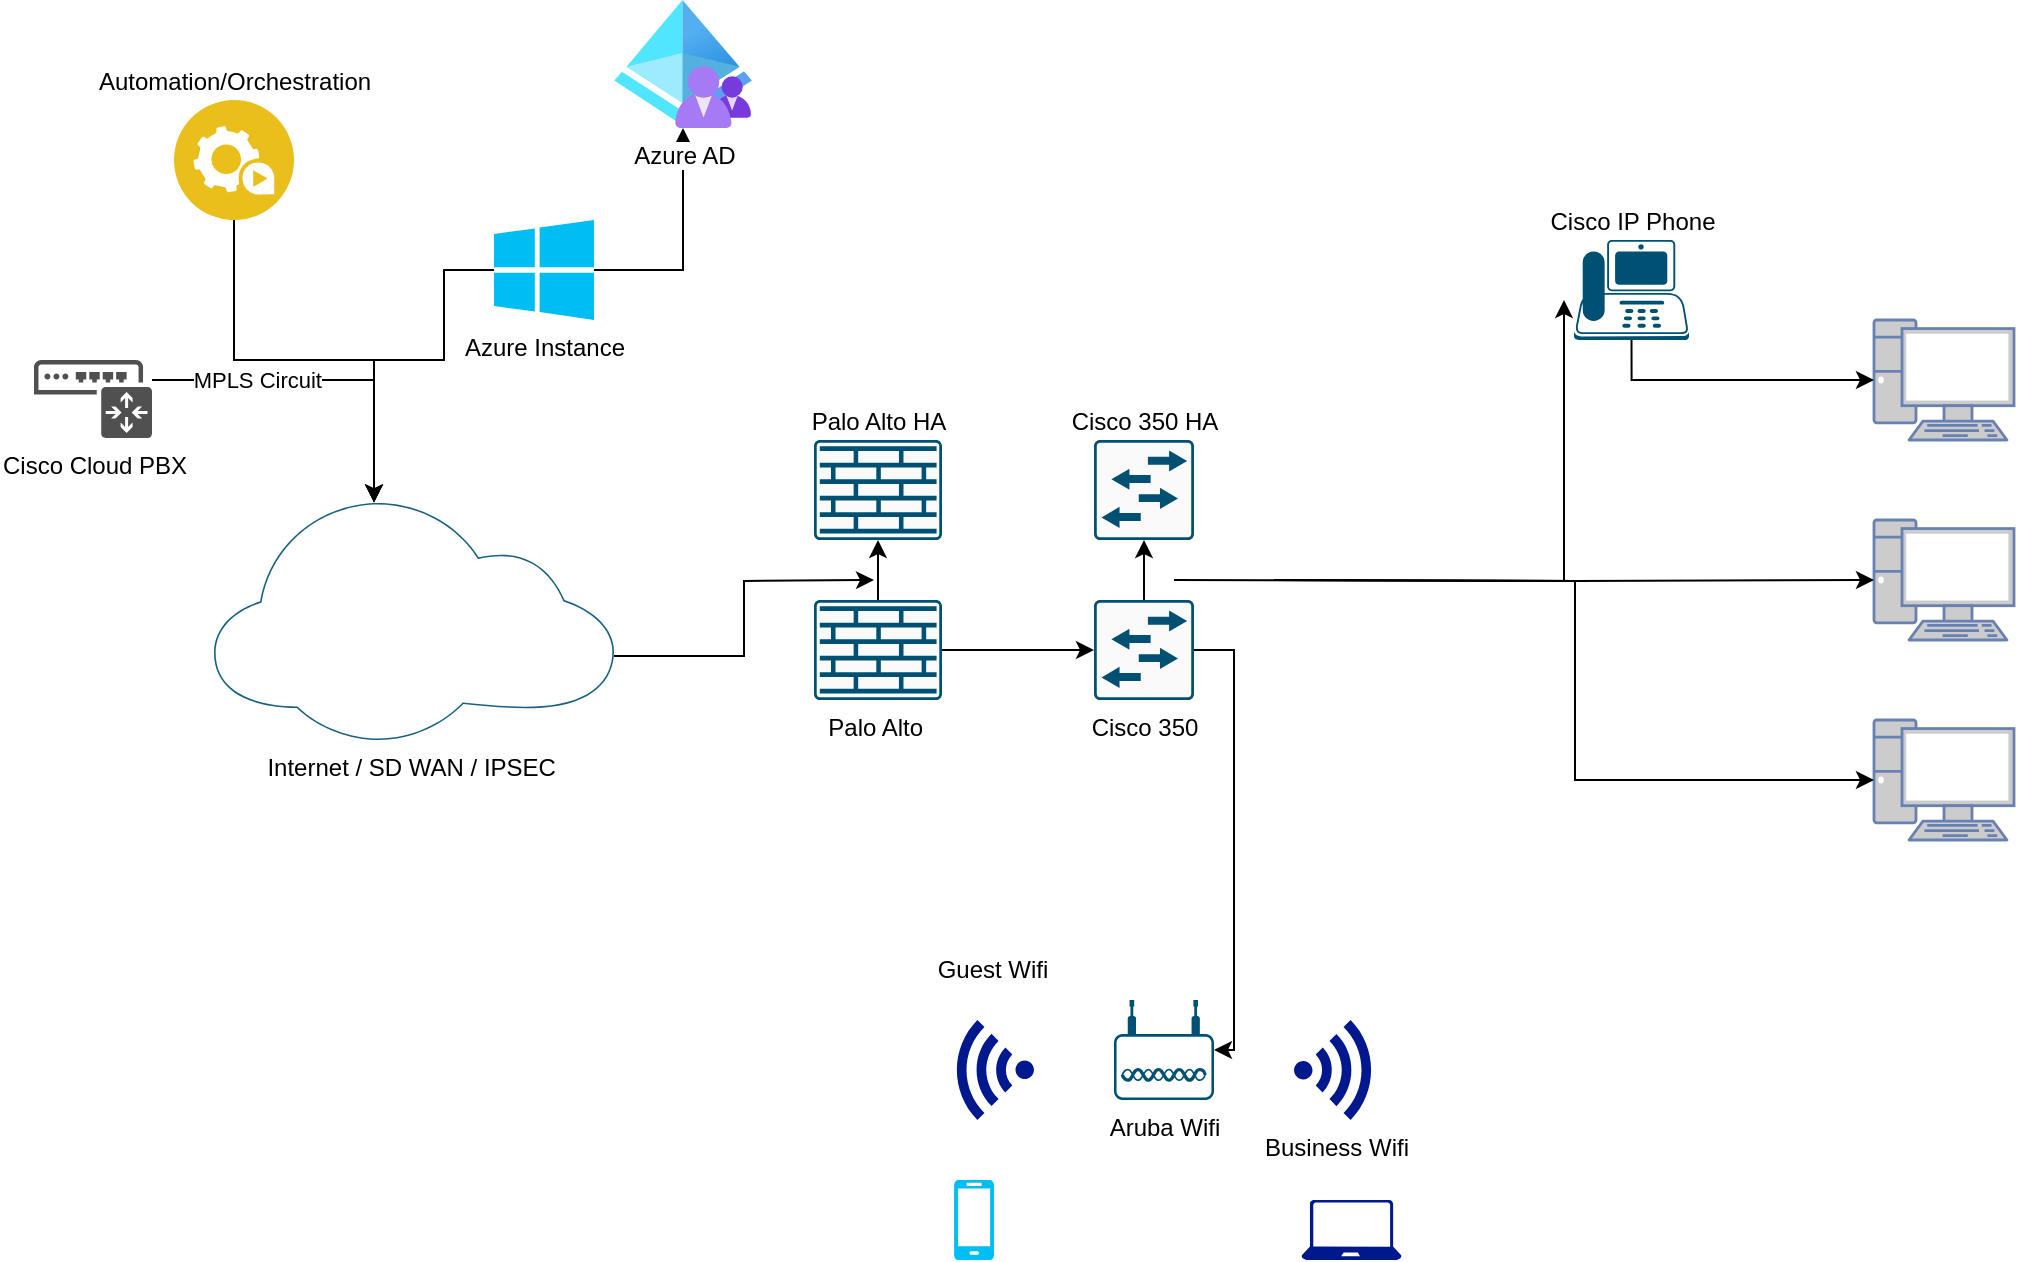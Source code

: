 <mxfile version="24.4.9" type="github">
  <diagram name="Page-1" id="kI1_xdDXOTbC90CseOl2">
    <mxGraphModel dx="2284" dy="1856" grid="1" gridSize="10" guides="1" tooltips="1" connect="1" arrows="1" fold="1" page="1" pageScale="1" pageWidth="850" pageHeight="1100" math="0" shadow="0">
      <root>
        <mxCell id="0" />
        <mxCell id="1" parent="0" />
        <mxCell id="mnL1hUUuzoaz7RUy0h3U-46" style="edgeStyle=orthogonalEdgeStyle;rounded=0;orthogonalLoop=1;jettySize=auto;html=1;exitX=1;exitY=0.65;exitDx=0;exitDy=0;exitPerimeter=0;" edge="1" parent="1" source="mnL1hUUuzoaz7RUy0h3U-1">
          <mxGeometry relative="1" as="geometry">
            <mxPoint x="150" y="-450" as="targetPoint" />
          </mxGeometry>
        </mxCell>
        <mxCell id="mnL1hUUuzoaz7RUy0h3U-1" value="Internet / SD WAN / IPSEC&amp;nbsp;&lt;div&gt;&lt;br&gt;&lt;/div&gt;" style="points=[[0,0.64,0],[0.2,0.15,0],[0.4,0.01,0],[0.79,0.25,0],[1,0.65,0],[0.8,0.86,0],[0.41,1,0],[0.16,0.86,0]];verticalLabelPosition=bottom;sketch=0;html=1;verticalAlign=top;aspect=fixed;align=center;pointerEvents=1;shape=mxgraph.cisco19.cloud;fillColor=#186180;strokeColor=none;" vertex="1" parent="1">
          <mxGeometry x="-180" y="-490" width="200" height="120" as="geometry" />
        </mxCell>
        <mxCell id="mnL1hUUuzoaz7RUy0h3U-23" style="edgeStyle=orthogonalEdgeStyle;rounded=0;orthogonalLoop=1;jettySize=auto;html=1;" edge="1" parent="1" source="mnL1hUUuzoaz7RUy0h3U-2" target="mnL1hUUuzoaz7RUy0h3U-10">
          <mxGeometry relative="1" as="geometry">
            <Array as="points">
              <mxPoint x="330" y="-415" />
              <mxPoint x="330" y="-215" />
            </Array>
          </mxGeometry>
        </mxCell>
        <mxCell id="mnL1hUUuzoaz7RUy0h3U-2" value="Cisco 350" style="sketch=0;points=[[0.015,0.015,0],[0.985,0.015,0],[0.985,0.985,0],[0.015,0.985,0],[0.25,0,0],[0.5,0,0],[0.75,0,0],[1,0.25,0],[1,0.5,0],[1,0.75,0],[0.75,1,0],[0.5,1,0],[0.25,1,0],[0,0.75,0],[0,0.5,0],[0,0.25,0]];verticalLabelPosition=bottom;html=1;verticalAlign=top;aspect=fixed;align=center;pointerEvents=1;shape=mxgraph.cisco19.rect;prIcon=l2_switch;fillColor=#FAFAFA;strokeColor=#005073;" vertex="1" parent="1">
          <mxGeometry x="260" y="-440" width="50" height="50" as="geometry" />
        </mxCell>
        <mxCell id="mnL1hUUuzoaz7RUy0h3U-3" value="Palo Alto&amp;nbsp;" style="sketch=0;points=[[0.015,0.015,0],[0.985,0.015,0],[0.985,0.985,0],[0.015,0.985,0],[0.25,0,0],[0.5,0,0],[0.75,0,0],[1,0.25,0],[1,0.5,0],[1,0.75,0],[0.75,1,0],[0.5,1,0],[0.25,1,0],[0,0.75,0],[0,0.5,0],[0,0.25,0]];verticalLabelPosition=bottom;html=1;verticalAlign=top;aspect=fixed;align=center;pointerEvents=1;shape=mxgraph.cisco19.rect;prIcon=firewall;fillColor=#FAFAFA;strokeColor=#005073;" vertex="1" parent="1">
          <mxGeometry x="120" y="-440" width="64" height="50" as="geometry" />
        </mxCell>
        <mxCell id="mnL1hUUuzoaz7RUy0h3U-8" value="" style="fontColor=#0066CC;verticalAlign=top;verticalLabelPosition=bottom;labelPosition=center;align=center;html=1;outlineConnect=0;fillColor=#CCCCCC;strokeColor=#6881B3;gradientColor=none;gradientDirection=north;strokeWidth=2;shape=mxgraph.networks.pc;" vertex="1" parent="1">
          <mxGeometry x="650" y="-380" width="70" height="60" as="geometry" />
        </mxCell>
        <mxCell id="mnL1hUUuzoaz7RUy0h3U-9" value="Cisco IP Phone" style="points=[[0.59,0,0],[0.87,0.015,0],[0.88,0.3,0],[0.99,0.99,0],[0.5,1,0],[0.01,0.99,0],[0.075,0.5,0],[0.17,0.115,0]];verticalLabelPosition=top;sketch=0;html=1;verticalAlign=bottom;aspect=fixed;align=center;pointerEvents=1;shape=mxgraph.cisco19.ip_phone;fillColor=#005073;strokeColor=none;labelPosition=center;" vertex="1" parent="1">
          <mxGeometry x="500" y="-620" width="57.5" height="50" as="geometry" />
        </mxCell>
        <mxCell id="mnL1hUUuzoaz7RUy0h3U-10" value="Aruba Wifi" style="points=[[0.03,0.36,0],[0.18,0,0],[0.5,0.34,0],[0.82,0,0],[0.97,0.36,0],[1,0.67,0],[0.975,0.975,0],[0.5,1,0],[0.025,0.975,0],[0,0.67,0]];verticalLabelPosition=bottom;sketch=0;html=1;verticalAlign=top;aspect=fixed;align=center;pointerEvents=1;shape=mxgraph.cisco19.wireless_access_point;fillColor=#005073;strokeColor=none;" vertex="1" parent="1">
          <mxGeometry x="270" y="-240" width="50" height="50" as="geometry" />
        </mxCell>
        <mxCell id="mnL1hUUuzoaz7RUy0h3U-11" value="Business Wifi" style="sketch=0;aspect=fixed;pointerEvents=1;shadow=0;dashed=0;html=1;strokeColor=none;labelPosition=center;verticalLabelPosition=bottom;verticalAlign=top;align=center;fillColor=#00188D;shape=mxgraph.mscae.enterprise.wireless_connection;rotation=0;" vertex="1" parent="1">
          <mxGeometry x="360" y="-230" width="42" height="50" as="geometry" />
        </mxCell>
        <mxCell id="mnL1hUUuzoaz7RUy0h3U-14" value="" style="fontColor=#0066CC;verticalAlign=top;verticalLabelPosition=bottom;labelPosition=center;align=center;html=1;outlineConnect=0;fillColor=#CCCCCC;strokeColor=#6881B3;gradientColor=none;gradientDirection=north;strokeWidth=2;shape=mxgraph.networks.pc;" vertex="1" parent="1">
          <mxGeometry x="650" y="-580" width="70" height="60" as="geometry" />
        </mxCell>
        <mxCell id="mnL1hUUuzoaz7RUy0h3U-15" value="" style="fontColor=#0066CC;verticalAlign=top;verticalLabelPosition=bottom;labelPosition=center;align=center;html=1;outlineConnect=0;fillColor=#CCCCCC;strokeColor=#6881B3;gradientColor=none;gradientDirection=north;strokeWidth=2;shape=mxgraph.networks.pc;" vertex="1" parent="1">
          <mxGeometry x="650" y="-480" width="70" height="60" as="geometry" />
        </mxCell>
        <mxCell id="mnL1hUUuzoaz7RUy0h3U-17" style="edgeStyle=orthogonalEdgeStyle;rounded=0;orthogonalLoop=1;jettySize=auto;html=1;entryX=0;entryY=0.5;entryDx=0;entryDy=0;entryPerimeter=0;" edge="1" parent="1" target="mnL1hUUuzoaz7RUy0h3U-8">
          <mxGeometry relative="1" as="geometry">
            <mxPoint x="350" y="-450" as="sourcePoint" />
          </mxGeometry>
        </mxCell>
        <mxCell id="mnL1hUUuzoaz7RUy0h3U-18" style="edgeStyle=orthogonalEdgeStyle;rounded=0;orthogonalLoop=1;jettySize=auto;html=1;entryX=0;entryY=0.5;entryDx=0;entryDy=0;entryPerimeter=0;" edge="1" parent="1" target="mnL1hUUuzoaz7RUy0h3U-15">
          <mxGeometry relative="1" as="geometry">
            <mxPoint x="350" y="-450" as="sourcePoint" />
          </mxGeometry>
        </mxCell>
        <mxCell id="mnL1hUUuzoaz7RUy0h3U-21" style="edgeStyle=orthogonalEdgeStyle;rounded=0;orthogonalLoop=1;jettySize=auto;html=1;entryX=-0.087;entryY=0.6;entryDx=0;entryDy=0;entryPerimeter=0;" edge="1" parent="1" target="mnL1hUUuzoaz7RUy0h3U-9">
          <mxGeometry relative="1" as="geometry">
            <mxPoint x="300" y="-450" as="sourcePoint" />
          </mxGeometry>
        </mxCell>
        <mxCell id="mnL1hUUuzoaz7RUy0h3U-22" style="edgeStyle=orthogonalEdgeStyle;rounded=0;orthogonalLoop=1;jettySize=auto;html=1;exitX=0.5;exitY=1;exitDx=0;exitDy=0;exitPerimeter=0;entryX=0;entryY=0.5;entryDx=0;entryDy=0;entryPerimeter=0;" edge="1" parent="1" source="mnL1hUUuzoaz7RUy0h3U-9" target="mnL1hUUuzoaz7RUy0h3U-14">
          <mxGeometry relative="1" as="geometry" />
        </mxCell>
        <mxCell id="mnL1hUUuzoaz7RUy0h3U-24" value="Guest Wifi" style="sketch=0;aspect=fixed;pointerEvents=1;shadow=0;dashed=0;html=1;strokeColor=none;labelPosition=left;verticalLabelPosition=middle;verticalAlign=middle;align=center;fillColor=#00188D;shape=mxgraph.mscae.enterprise.wireless_connection;rotation=90;direction=south;textDirection=rtl;horizontal=0;" vertex="1" parent="1">
          <mxGeometry x="184" y="-226" width="50" height="42" as="geometry" />
        </mxCell>
        <mxCell id="mnL1hUUuzoaz7RUy0h3U-26" value="" style="sketch=0;aspect=fixed;pointerEvents=1;shadow=0;dashed=0;html=1;strokeColor=none;labelPosition=center;verticalLabelPosition=bottom;verticalAlign=top;align=center;fillColor=#00188D;shape=mxgraph.azure.laptop" vertex="1" parent="1">
          <mxGeometry x="363.75" y="-140" width="50" height="30" as="geometry" />
        </mxCell>
        <mxCell id="mnL1hUUuzoaz7RUy0h3U-27" value="" style="verticalLabelPosition=bottom;html=1;verticalAlign=top;align=center;strokeColor=none;fillColor=#00BEF2;shape=mxgraph.azure.mobile;pointerEvents=1;" vertex="1" parent="1">
          <mxGeometry x="190" y="-150" width="20" height="40" as="geometry" />
        </mxCell>
        <mxCell id="mnL1hUUuzoaz7RUy0h3U-28" style="edgeStyle=orthogonalEdgeStyle;rounded=0;orthogonalLoop=1;jettySize=auto;html=1;entryX=0;entryY=0.5;entryDx=0;entryDy=0;entryPerimeter=0;" edge="1" parent="1" source="mnL1hUUuzoaz7RUy0h3U-3" target="mnL1hUUuzoaz7RUy0h3U-2">
          <mxGeometry relative="1" as="geometry" />
        </mxCell>
        <mxCell id="mnL1hUUuzoaz7RUy0h3U-47" value="" style="edgeStyle=orthogonalEdgeStyle;rounded=0;orthogonalLoop=1;jettySize=auto;html=1;" edge="1" parent="1" source="mnL1hUUuzoaz7RUy0h3U-32" target="mnL1hUUuzoaz7RUy0h3U-35">
          <mxGeometry relative="1" as="geometry" />
        </mxCell>
        <mxCell id="mnL1hUUuzoaz7RUy0h3U-32" value="Azure Instance" style="verticalLabelPosition=bottom;html=1;verticalAlign=top;align=center;strokeColor=none;fillColor=#00BEF2;shape=mxgraph.azure.azure_instance;" vertex="1" parent="1">
          <mxGeometry x="-40" y="-630" width="50" height="50" as="geometry" />
        </mxCell>
        <mxCell id="mnL1hUUuzoaz7RUy0h3U-35" value="Azure AD" style="image;aspect=fixed;html=1;points=[];align=center;fontSize=12;image=img/lib/azure2/identity/Azure_AD_B2C.svg;" vertex="1" parent="1">
          <mxGeometry x="20" y="-740" width="69" height="64" as="geometry" />
        </mxCell>
        <mxCell id="mnL1hUUuzoaz7RUy0h3U-36" style="edgeStyle=orthogonalEdgeStyle;rounded=0;orthogonalLoop=1;jettySize=auto;html=1;entryX=0.4;entryY=0.01;entryDx=0;entryDy=0;entryPerimeter=0;" edge="1" parent="1" source="mnL1hUUuzoaz7RUy0h3U-32" target="mnL1hUUuzoaz7RUy0h3U-1">
          <mxGeometry relative="1" as="geometry">
            <Array as="points">
              <mxPoint x="-65" y="-560" />
              <mxPoint x="-100" y="-560" />
            </Array>
          </mxGeometry>
        </mxCell>
        <mxCell id="mnL1hUUuzoaz7RUy0h3U-38" value="Automation/Orchestration" style="image;aspect=fixed;perimeter=ellipsePerimeter;html=1;align=center;shadow=0;dashed=0;fontColor=#000000;labelBackgroundColor=default;fontSize=12;spacingTop=3;image=img/lib/ibm/applications/automation_tools.svg;labelPosition=center;verticalLabelPosition=top;verticalAlign=bottom;" vertex="1" parent="1">
          <mxGeometry x="-200" y="-690" width="60" height="60" as="geometry" />
        </mxCell>
        <mxCell id="mnL1hUUuzoaz7RUy0h3U-40" value="Cisco 350 HA" style="sketch=0;points=[[0.015,0.015,0],[0.985,0.015,0],[0.985,0.985,0],[0.015,0.985,0],[0.25,0,0],[0.5,0,0],[0.75,0,0],[1,0.25,0],[1,0.5,0],[1,0.75,0],[0.75,1,0],[0.5,1,0],[0.25,1,0],[0,0.75,0],[0,0.5,0],[0,0.25,0]];verticalLabelPosition=top;html=1;verticalAlign=bottom;aspect=fixed;align=center;pointerEvents=1;shape=mxgraph.cisco19.rect;prIcon=l2_switch;fillColor=#FAFAFA;strokeColor=#005073;labelPosition=center;" vertex="1" parent="1">
          <mxGeometry x="260" y="-520" width="50" height="50" as="geometry" />
        </mxCell>
        <mxCell id="mnL1hUUuzoaz7RUy0h3U-41" value="Palo Alto HA" style="sketch=0;points=[[0.015,0.015,0],[0.985,0.015,0],[0.985,0.985,0],[0.015,0.985,0],[0.25,0,0],[0.5,0,0],[0.75,0,0],[1,0.25,0],[1,0.5,0],[1,0.75,0],[0.75,1,0],[0.5,1,0],[0.25,1,0],[0,0.75,0],[0,0.5,0],[0,0.25,0]];verticalLabelPosition=top;html=1;verticalAlign=bottom;aspect=fixed;align=center;pointerEvents=1;shape=mxgraph.cisco19.rect;prIcon=firewall;fillColor=#FAFAFA;strokeColor=#005073;labelPosition=center;" vertex="1" parent="1">
          <mxGeometry x="120" y="-520" width="64" height="50" as="geometry" />
        </mxCell>
        <mxCell id="mnL1hUUuzoaz7RUy0h3U-42" style="edgeStyle=orthogonalEdgeStyle;rounded=0;orthogonalLoop=1;jettySize=auto;html=1;entryX=0.5;entryY=1;entryDx=0;entryDy=0;entryPerimeter=0;" edge="1" parent="1" source="mnL1hUUuzoaz7RUy0h3U-2" target="mnL1hUUuzoaz7RUy0h3U-40">
          <mxGeometry relative="1" as="geometry" />
        </mxCell>
        <mxCell id="mnL1hUUuzoaz7RUy0h3U-44" style="edgeStyle=orthogonalEdgeStyle;rounded=0;orthogonalLoop=1;jettySize=auto;html=1;entryX=0.5;entryY=1;entryDx=0;entryDy=0;entryPerimeter=0;" edge="1" parent="1" source="mnL1hUUuzoaz7RUy0h3U-3" target="mnL1hUUuzoaz7RUy0h3U-41">
          <mxGeometry relative="1" as="geometry" />
        </mxCell>
        <mxCell id="mnL1hUUuzoaz7RUy0h3U-50" style="edgeStyle=orthogonalEdgeStyle;rounded=0;orthogonalLoop=1;jettySize=auto;html=1;entryX=0.4;entryY=0.01;entryDx=0;entryDy=0;entryPerimeter=0;" edge="1" parent="1" source="mnL1hUUuzoaz7RUy0h3U-38" target="mnL1hUUuzoaz7RUy0h3U-1">
          <mxGeometry relative="1" as="geometry" />
        </mxCell>
        <mxCell id="mnL1hUUuzoaz7RUy0h3U-51" value="Cisco Cloud PBX" style="sketch=0;pointerEvents=1;shadow=0;dashed=0;html=1;strokeColor=none;fillColor=#505050;labelPosition=center;verticalLabelPosition=bottom;verticalAlign=top;outlineConnect=0;align=center;shape=mxgraph.office.devices.ip_pbx;" vertex="1" parent="1">
          <mxGeometry x="-270" y="-560" width="59" height="39" as="geometry" />
        </mxCell>
        <mxCell id="mnL1hUUuzoaz7RUy0h3U-52" value="MPLS Circuit" style="edgeStyle=orthogonalEdgeStyle;rounded=0;orthogonalLoop=1;jettySize=auto;html=1;entryX=0.4;entryY=0.01;entryDx=0;entryDy=0;entryPerimeter=0;align=right;" edge="1" parent="1" source="mnL1hUUuzoaz7RUy0h3U-51" target="mnL1hUUuzoaz7RUy0h3U-1">
          <mxGeometry relative="1" as="geometry">
            <Array as="points">
              <mxPoint x="-100" y="-550" />
            </Array>
          </mxGeometry>
        </mxCell>
      </root>
    </mxGraphModel>
  </diagram>
</mxfile>
